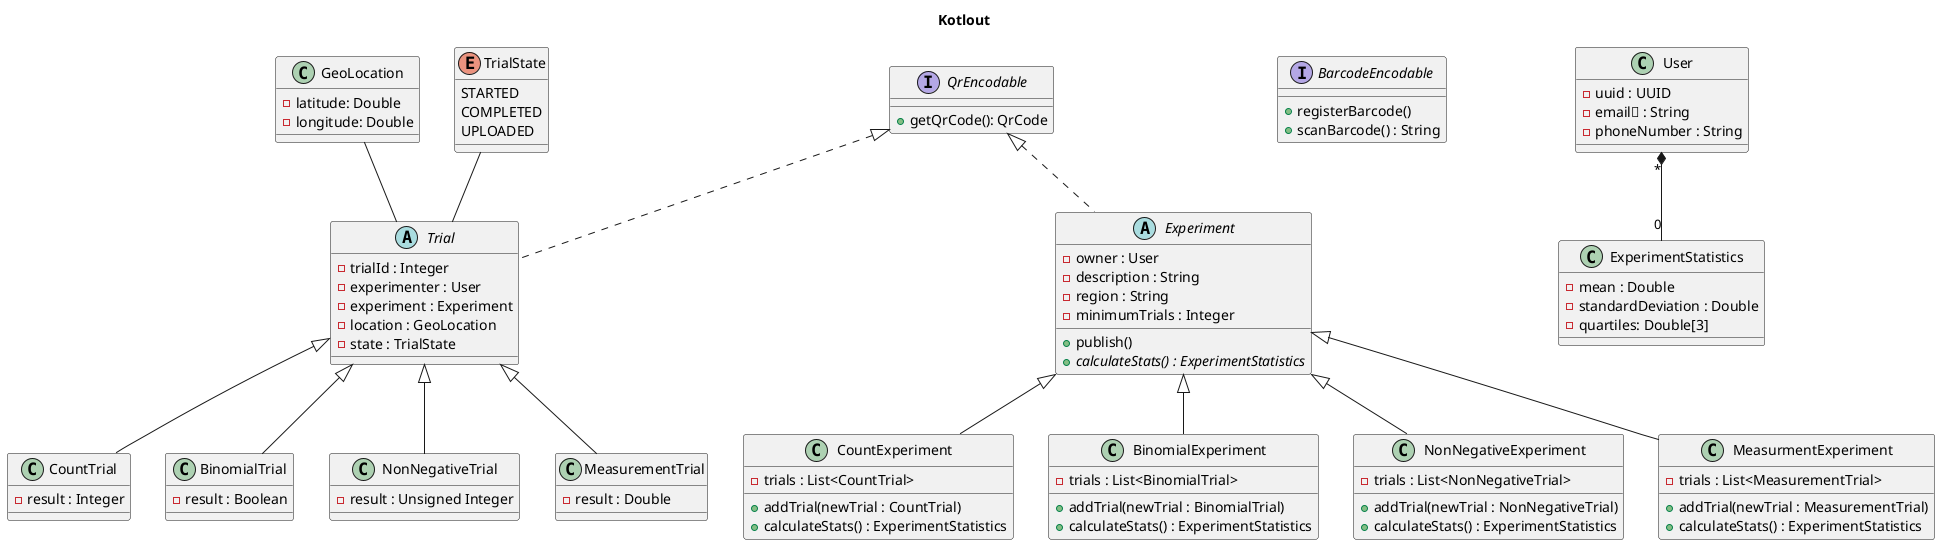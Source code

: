 ' Comments up here like who worked on it?
@startuml Kotlout
Title: Kotlout

' + Public
' - Private
' # Protected

class GeoLocation {
    - latitude: Double
    - longitude: Double
}

interface QrEncodable {
    + getQrCode(): QrCode
}

interface BarcodeEncodable {
    + registerBarcode()
    + scanBarcode() : String
}

class ExperimentStatistics {
    - mean : Double
    - standardDeviation : Double
    - quartiles: Double[3]
}

abstract class Experiment implements QrEncodable {
    - owner : User
    - description : String
    - region : String
    - minimumTrials : Integer
    + publish()
    + {abstract} calculateStats() : ExperimentStatistics
}

class CountExperiment extends Experiment {
    - trials : List<CountTrial>
    + addTrial(newTrial : CountTrial)
    + calculateStats() : ExperimentStatistics
}

class BinomialExperiment extends Experiment {
    - trials : List<BinomialTrial>
    + addTrial(newTrial : BinomialTrial)
    + calculateStats() : ExperimentStatistics
}

class NonNegativeExperiment extends Experiment {
    - trials : List<NonNegativeTrial>
    + addTrial(newTrial : NonNegativeTrial)
    + calculateStats() : ExperimentStatistics
}

class MeasurmentExperiment extends Experiment {
    - trials : List<MeasurementTrial>
    + addTrial(newTrial : MeasurementTrial)
    + calculateStats() : ExperimentStatistics
}

abstract class Trial implements QrEncodable{
    - trialId : Integer
    - experimenter : User
    - experiment : Experiment
    - location : GeoLocation
    - state : TrialState
}

class CountTrial extends Trial {
    'Weird, TODO: What actually is a CountExperiment
    - result : Integer
}

class BinomialTrial extends Trial {
    - result : Boolean
}

class NonNegativeTrial extends Trial {
    - result : Unsigned Integer
}

class MeasurementTrial extends Trial {
    - result : Double
}

enum TrialState {
    STARTED
    COMPLETED
    UPLOADED
}

class User {
    - uuid : UUID
    - email📧 : String
    - phoneNumber : String
}

TrialState -- Trial
GeoLocation -- Trial
User "*" *-- "0" ExperimentStatistics
@enduml
